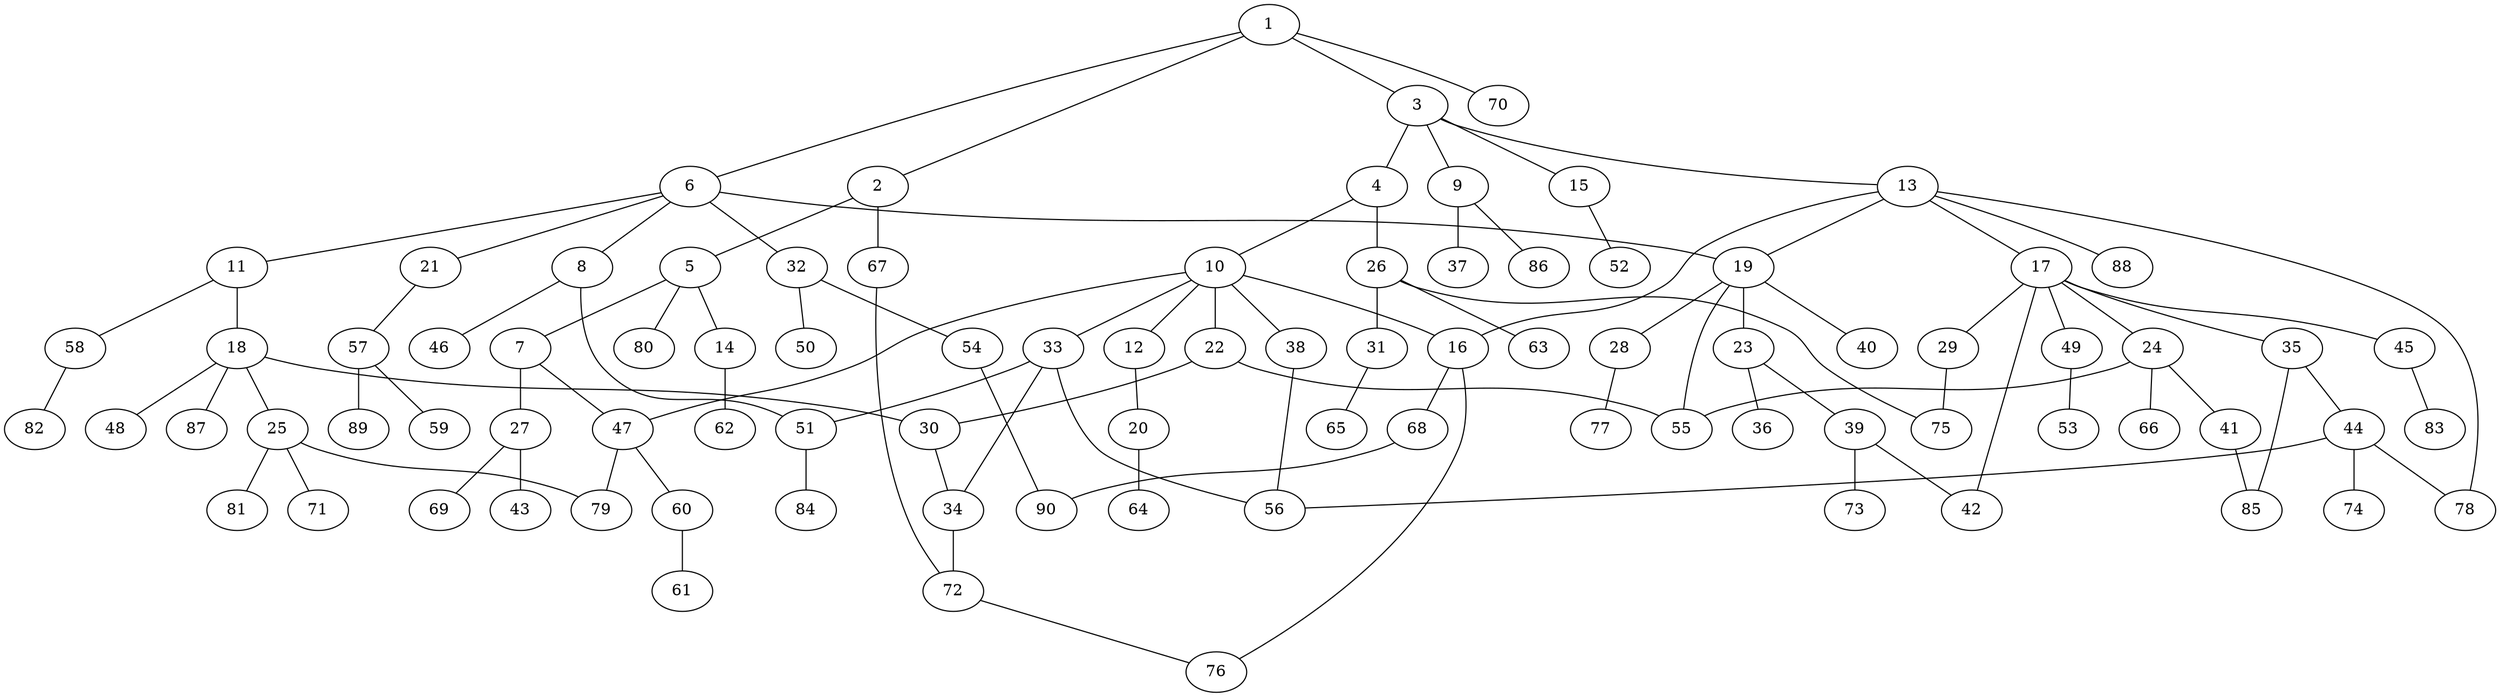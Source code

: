 graph graphname {1--2
1--3
1--6
1--70
2--5
2--67
3--4
3--9
3--13
3--15
4--10
4--26
5--7
5--14
5--80
6--8
6--11
6--19
6--21
6--32
7--27
7--47
8--46
8--51
9--37
9--86
10--12
10--16
10--22
10--33
10--38
10--47
11--18
11--58
12--20
13--16
13--17
13--19
13--78
13--88
14--62
15--52
16--68
16--76
17--24
17--29
17--35
17--42
17--45
17--49
18--25
18--30
18--48
18--87
19--23
19--28
19--40
19--55
20--64
21--57
22--30
22--55
23--36
23--39
24--41
24--55
24--66
25--71
25--79
25--81
26--31
26--63
26--75
27--43
27--69
28--77
29--75
30--34
31--65
32--50
32--54
33--34
33--51
33--56
34--72
35--44
35--85
38--56
39--42
39--73
41--85
44--56
44--74
44--78
45--83
47--60
47--79
49--53
51--84
54--90
57--59
57--89
58--82
60--61
67--72
68--90
72--76
}